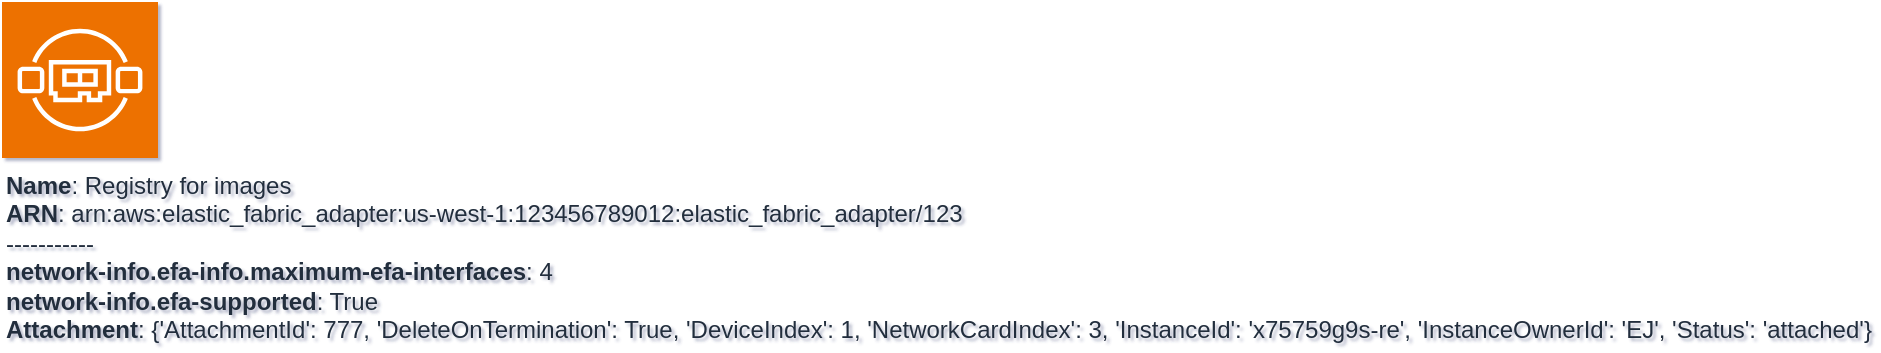 <mxfile type="MultiCloud">
	<diagram id="diagram_1" name="AWS components">
		<mxGraphModel dx="1015" dy="661" grid="1" gridSize="10" guides="1" tooltips="1" connect="1" arrows="1" fold="1" page="1" pageScale="1" pageWidth="850" pageHeight="1100" math="0" shadow="1">
			<root>
				<mxCell id="0"/>
				<mxCell id="1" parent="0"/>
				<mxCell id="vertex:elastic_fabric_adapter:arn:aws:elastic_fabric_adapter:us-west-1:123456789012:elastic_fabric_adapter/123" value="&lt;b&gt;Name&lt;/b&gt;: Registry for images&lt;BR&gt;&lt;b&gt;ARN&lt;/b&gt;: arn:aws:elastic_fabric_adapter:us-west-1:123456789012:elastic_fabric_adapter/123&lt;BR&gt;-----------&lt;BR&gt;&lt;b&gt;network-info.efa-info.maximum-efa-interfaces&lt;/b&gt;: 4&lt;BR&gt;&lt;b&gt;network-info.efa-supported&lt;/b&gt;: True&lt;BR&gt;&lt;b&gt;Attachment&lt;/b&gt;: {'AttachmentId': 777, 'DeleteOnTermination': True, 'DeviceIndex': 1, 'NetworkCardIndex': 3, 'InstanceId': 'x75759g9s-re', 'InstanceOwnerId': 'EJ', 'Status': 'attached'}" style="sketch=0;outlineConnect=0;fontColor=#232F3E;fillColor=#ED7100;strokeColor=#ffffff;dashed=0;verticalLabelPosition=bottom;verticalAlign=top;align=left;html=1;fontSize=12;fontStyle=0;aspect=fixed;shape=mxgraph.aws4.resourceIcon;resIcon=mxgraph.aws4.elastic_fabric_adapter;" parent="1" vertex="1">
					<mxGeometry width="78" height="78" as="geometry"/>
				</mxCell>
			</root>
		</mxGraphModel>
	</diagram>
</mxfile>